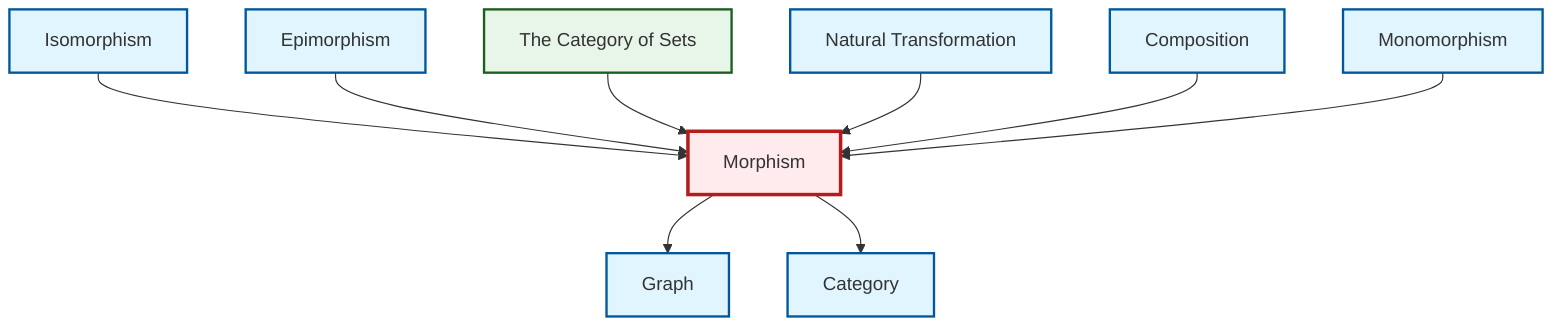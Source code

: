 graph TD
    classDef definition fill:#e1f5fe,stroke:#01579b,stroke-width:2px
    classDef theorem fill:#f3e5f5,stroke:#4a148c,stroke-width:2px
    classDef axiom fill:#fff3e0,stroke:#e65100,stroke-width:2px
    classDef example fill:#e8f5e9,stroke:#1b5e20,stroke-width:2px
    classDef current fill:#ffebee,stroke:#b71c1c,stroke-width:3px
    def-category["Category"]:::definition
    def-natural-transformation["Natural Transformation"]:::definition
    def-graph["Graph"]:::definition
    def-isomorphism["Isomorphism"]:::definition
    def-epimorphism["Epimorphism"]:::definition
    def-morphism["Morphism"]:::definition
    def-monomorphism["Monomorphism"]:::definition
    def-composition["Composition"]:::definition
    ex-set-category["The Category of Sets"]:::example
    def-isomorphism --> def-morphism
    def-epimorphism --> def-morphism
    ex-set-category --> def-morphism
    def-morphism --> def-graph
    def-natural-transformation --> def-morphism
    def-morphism --> def-category
    def-composition --> def-morphism
    def-monomorphism --> def-morphism
    class def-morphism current
